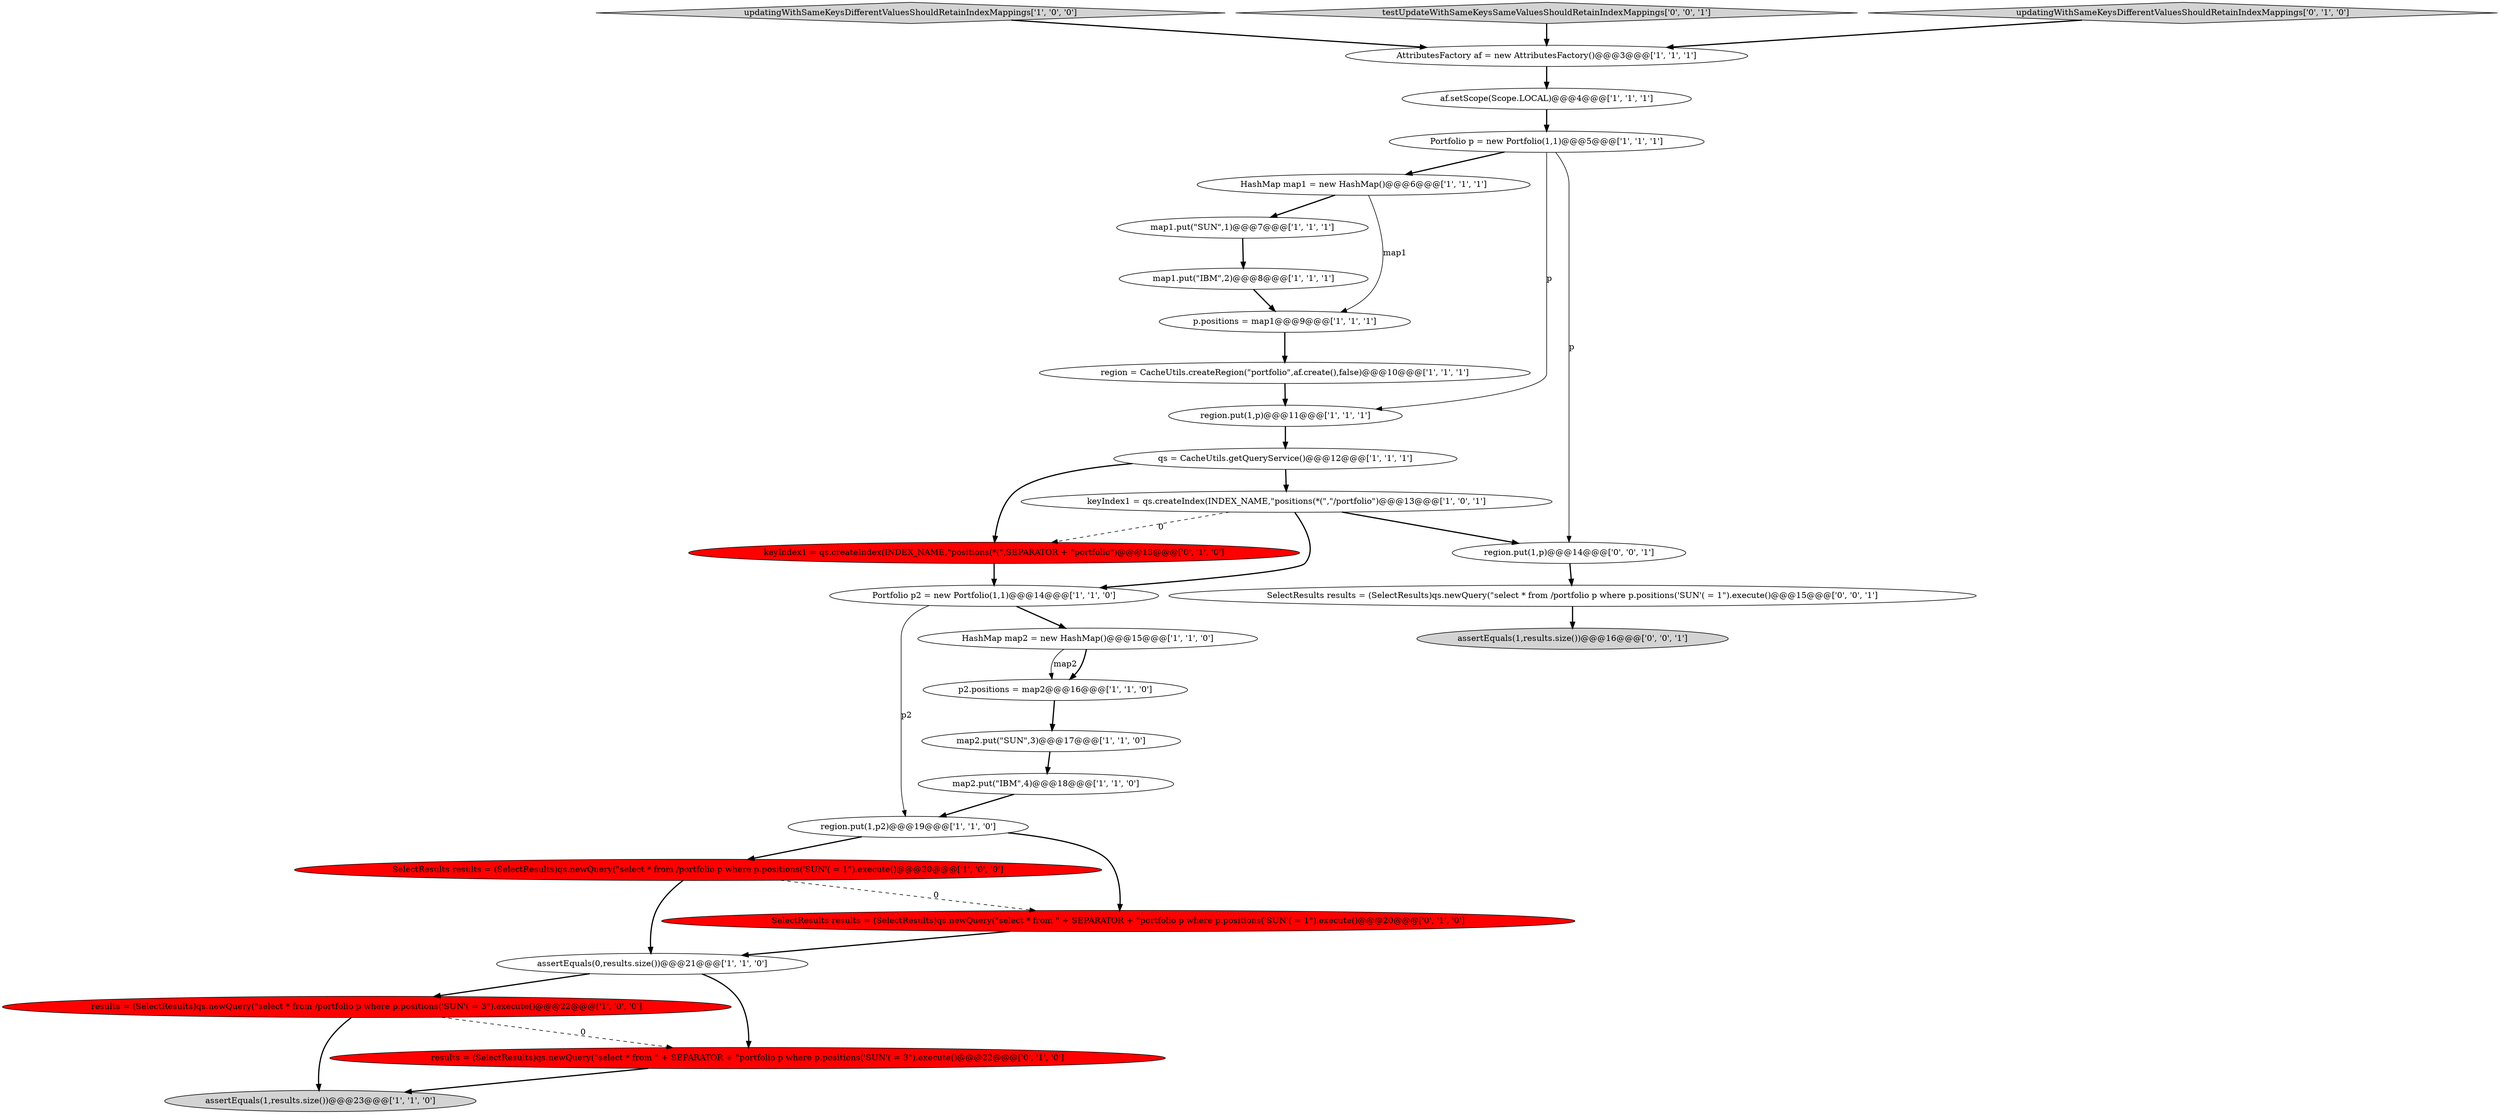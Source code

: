digraph {
17 [style = filled, label = "p2.positions = map2@@@16@@@['1', '1', '0']", fillcolor = white, shape = ellipse image = "AAA0AAABBB1BBB"];
10 [style = filled, label = "results = (SelectResults)qs.newQuery(\"select * from /portfolio p where p.positions('SUN'( = 3\").execute()@@@22@@@['1', '0', '0']", fillcolor = red, shape = ellipse image = "AAA1AAABBB1BBB"];
8 [style = filled, label = "updatingWithSameKeysDifferentValuesShouldRetainIndexMappings['1', '0', '0']", fillcolor = lightgray, shape = diamond image = "AAA0AAABBB1BBB"];
9 [style = filled, label = "SelectResults results = (SelectResults)qs.newQuery(\"select * from /portfolio p where p.positions('SUN'( = 1\").execute()@@@20@@@['1', '0', '0']", fillcolor = red, shape = ellipse image = "AAA1AAABBB1BBB"];
12 [style = filled, label = "HashMap map2 = new HashMap()@@@15@@@['1', '1', '0']", fillcolor = white, shape = ellipse image = "AAA0AAABBB1BBB"];
5 [style = filled, label = "HashMap map1 = new HashMap()@@@6@@@['1', '1', '1']", fillcolor = white, shape = ellipse image = "AAA0AAABBB1BBB"];
6 [style = filled, label = "region.put(1,p)@@@11@@@['1', '1', '1']", fillcolor = white, shape = ellipse image = "AAA0AAABBB1BBB"];
20 [style = filled, label = "AttributesFactory af = new AttributesFactory()@@@3@@@['1', '1', '1']", fillcolor = white, shape = ellipse image = "AAA0AAABBB1BBB"];
7 [style = filled, label = "map2.put(\"SUN\",3)@@@17@@@['1', '1', '0']", fillcolor = white, shape = ellipse image = "AAA0AAABBB1BBB"];
16 [style = filled, label = "qs = CacheUtils.getQueryService()@@@12@@@['1', '1', '1']", fillcolor = white, shape = ellipse image = "AAA0AAABBB1BBB"];
2 [style = filled, label = "assertEquals(0,results.size())@@@21@@@['1', '1', '0']", fillcolor = white, shape = ellipse image = "AAA0AAABBB1BBB"];
0 [style = filled, label = "Portfolio p = new Portfolio(1,1)@@@5@@@['1', '1', '1']", fillcolor = white, shape = ellipse image = "AAA0AAABBB1BBB"];
4 [style = filled, label = "map1.put(\"SUN\",1)@@@7@@@['1', '1', '1']", fillcolor = white, shape = ellipse image = "AAA0AAABBB1BBB"];
11 [style = filled, label = "keyIndex1 = qs.createIndex(INDEX_NAME,\"positions(*(\",\"/portfolio\")@@@13@@@['1', '0', '1']", fillcolor = white, shape = ellipse image = "AAA0AAABBB1BBB"];
15 [style = filled, label = "region = CacheUtils.createRegion(\"portfolio\",af.create(),false)@@@10@@@['1', '1', '1']", fillcolor = white, shape = ellipse image = "AAA0AAABBB1BBB"];
27 [style = filled, label = "assertEquals(1,results.size())@@@16@@@['0', '0', '1']", fillcolor = lightgray, shape = ellipse image = "AAA0AAABBB3BBB"];
14 [style = filled, label = "p.positions = map1@@@9@@@['1', '1', '1']", fillcolor = white, shape = ellipse image = "AAA0AAABBB1BBB"];
18 [style = filled, label = "assertEquals(1,results.size())@@@23@@@['1', '1', '0']", fillcolor = lightgray, shape = ellipse image = "AAA0AAABBB1BBB"];
13 [style = filled, label = "map1.put(\"IBM\",2)@@@8@@@['1', '1', '1']", fillcolor = white, shape = ellipse image = "AAA0AAABBB1BBB"];
23 [style = filled, label = "results = (SelectResults)qs.newQuery(\"select * from \" + SEPARATOR + \"portfolio p where p.positions('SUN'( = 3\").execute()@@@22@@@['0', '1', '0']", fillcolor = red, shape = ellipse image = "AAA1AAABBB2BBB"];
22 [style = filled, label = "keyIndex1 = qs.createIndex(INDEX_NAME,\"positions(*(\",SEPARATOR + \"portfolio\")@@@13@@@['0', '1', '0']", fillcolor = red, shape = ellipse image = "AAA1AAABBB2BBB"];
26 [style = filled, label = "testUpdateWithSameKeysSameValuesShouldRetainIndexMappings['0', '0', '1']", fillcolor = lightgray, shape = diamond image = "AAA0AAABBB3BBB"];
29 [style = filled, label = "region.put(1,p)@@@14@@@['0', '0', '1']", fillcolor = white, shape = ellipse image = "AAA0AAABBB3BBB"];
24 [style = filled, label = "SelectResults results = (SelectResults)qs.newQuery(\"select * from \" + SEPARATOR + \"portfolio p where p.positions('SUN'( = 1\").execute()@@@20@@@['0', '1', '0']", fillcolor = red, shape = ellipse image = "AAA1AAABBB2BBB"];
28 [style = filled, label = "SelectResults results = (SelectResults)qs.newQuery(\"select * from /portfolio p where p.positions('SUN'( = 1\").execute()@@@15@@@['0', '0', '1']", fillcolor = white, shape = ellipse image = "AAA0AAABBB3BBB"];
21 [style = filled, label = "map2.put(\"IBM\",4)@@@18@@@['1', '1', '0']", fillcolor = white, shape = ellipse image = "AAA0AAABBB1BBB"];
3 [style = filled, label = "Portfolio p2 = new Portfolio(1,1)@@@14@@@['1', '1', '0']", fillcolor = white, shape = ellipse image = "AAA0AAABBB1BBB"];
19 [style = filled, label = "region.put(1,p2)@@@19@@@['1', '1', '0']", fillcolor = white, shape = ellipse image = "AAA0AAABBB1BBB"];
25 [style = filled, label = "updatingWithSameKeysDifferentValuesShouldRetainIndexMappings['0', '1', '0']", fillcolor = lightgray, shape = diamond image = "AAA0AAABBB2BBB"];
1 [style = filled, label = "af.setScope(Scope.LOCAL)@@@4@@@['1', '1', '1']", fillcolor = white, shape = ellipse image = "AAA0AAABBB1BBB"];
10->18 [style = bold, label=""];
16->11 [style = bold, label=""];
21->19 [style = bold, label=""];
24->2 [style = bold, label=""];
9->24 [style = dashed, label="0"];
9->2 [style = bold, label=""];
4->13 [style = bold, label=""];
12->17 [style = bold, label=""];
11->22 [style = dashed, label="0"];
11->29 [style = bold, label=""];
15->6 [style = bold, label=""];
1->0 [style = bold, label=""];
12->17 [style = solid, label="map2"];
20->1 [style = bold, label=""];
3->12 [style = bold, label=""];
16->22 [style = bold, label=""];
2->10 [style = bold, label=""];
19->24 [style = bold, label=""];
29->28 [style = bold, label=""];
17->7 [style = bold, label=""];
22->3 [style = bold, label=""];
2->23 [style = bold, label=""];
25->20 [style = bold, label=""];
8->20 [style = bold, label=""];
19->9 [style = bold, label=""];
11->3 [style = bold, label=""];
6->16 [style = bold, label=""];
5->4 [style = bold, label=""];
7->21 [style = bold, label=""];
14->15 [style = bold, label=""];
28->27 [style = bold, label=""];
0->6 [style = solid, label="p"];
5->14 [style = solid, label="map1"];
0->29 [style = solid, label="p"];
13->14 [style = bold, label=""];
23->18 [style = bold, label=""];
10->23 [style = dashed, label="0"];
26->20 [style = bold, label=""];
0->5 [style = bold, label=""];
3->19 [style = solid, label="p2"];
}
